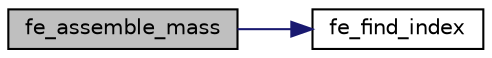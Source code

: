 digraph "fe_assemble_mass"
{
  edge [fontname="Helvetica",fontsize="10",labelfontname="Helvetica",labelfontsize="10"];
  node [fontname="Helvetica",fontsize="10",shape=record];
  rankdir="LR";
  Node0 [label="fe_assemble_mass",height=0.2,width=0.4,color="black", fillcolor="grey75", style="filled", fontcolor="black"];
  Node0 -> Node1 [color="midnightblue",fontsize="10",style="solid",fontname="Helvetica"];
  Node1 [label="fe_find_index",height=0.2,width=0.4,color="black", fillcolor="white", style="filled",URL="$functions_8h.html#ae4dbe24b761cafa3577afab76726b382"];
}
